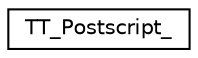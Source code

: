 digraph "Graphical Class Hierarchy"
{
 // LATEX_PDF_SIZE
  edge [fontname="Helvetica",fontsize="10",labelfontname="Helvetica",labelfontsize="10"];
  node [fontname="Helvetica",fontsize="10",shape=record];
  rankdir="LR";
  Node0 [label="TT_Postscript_",height=0.2,width=0.4,color="black", fillcolor="white", style="filled",URL="$d8/daf/structTT__Postscript__.html",tooltip=" "];
}
